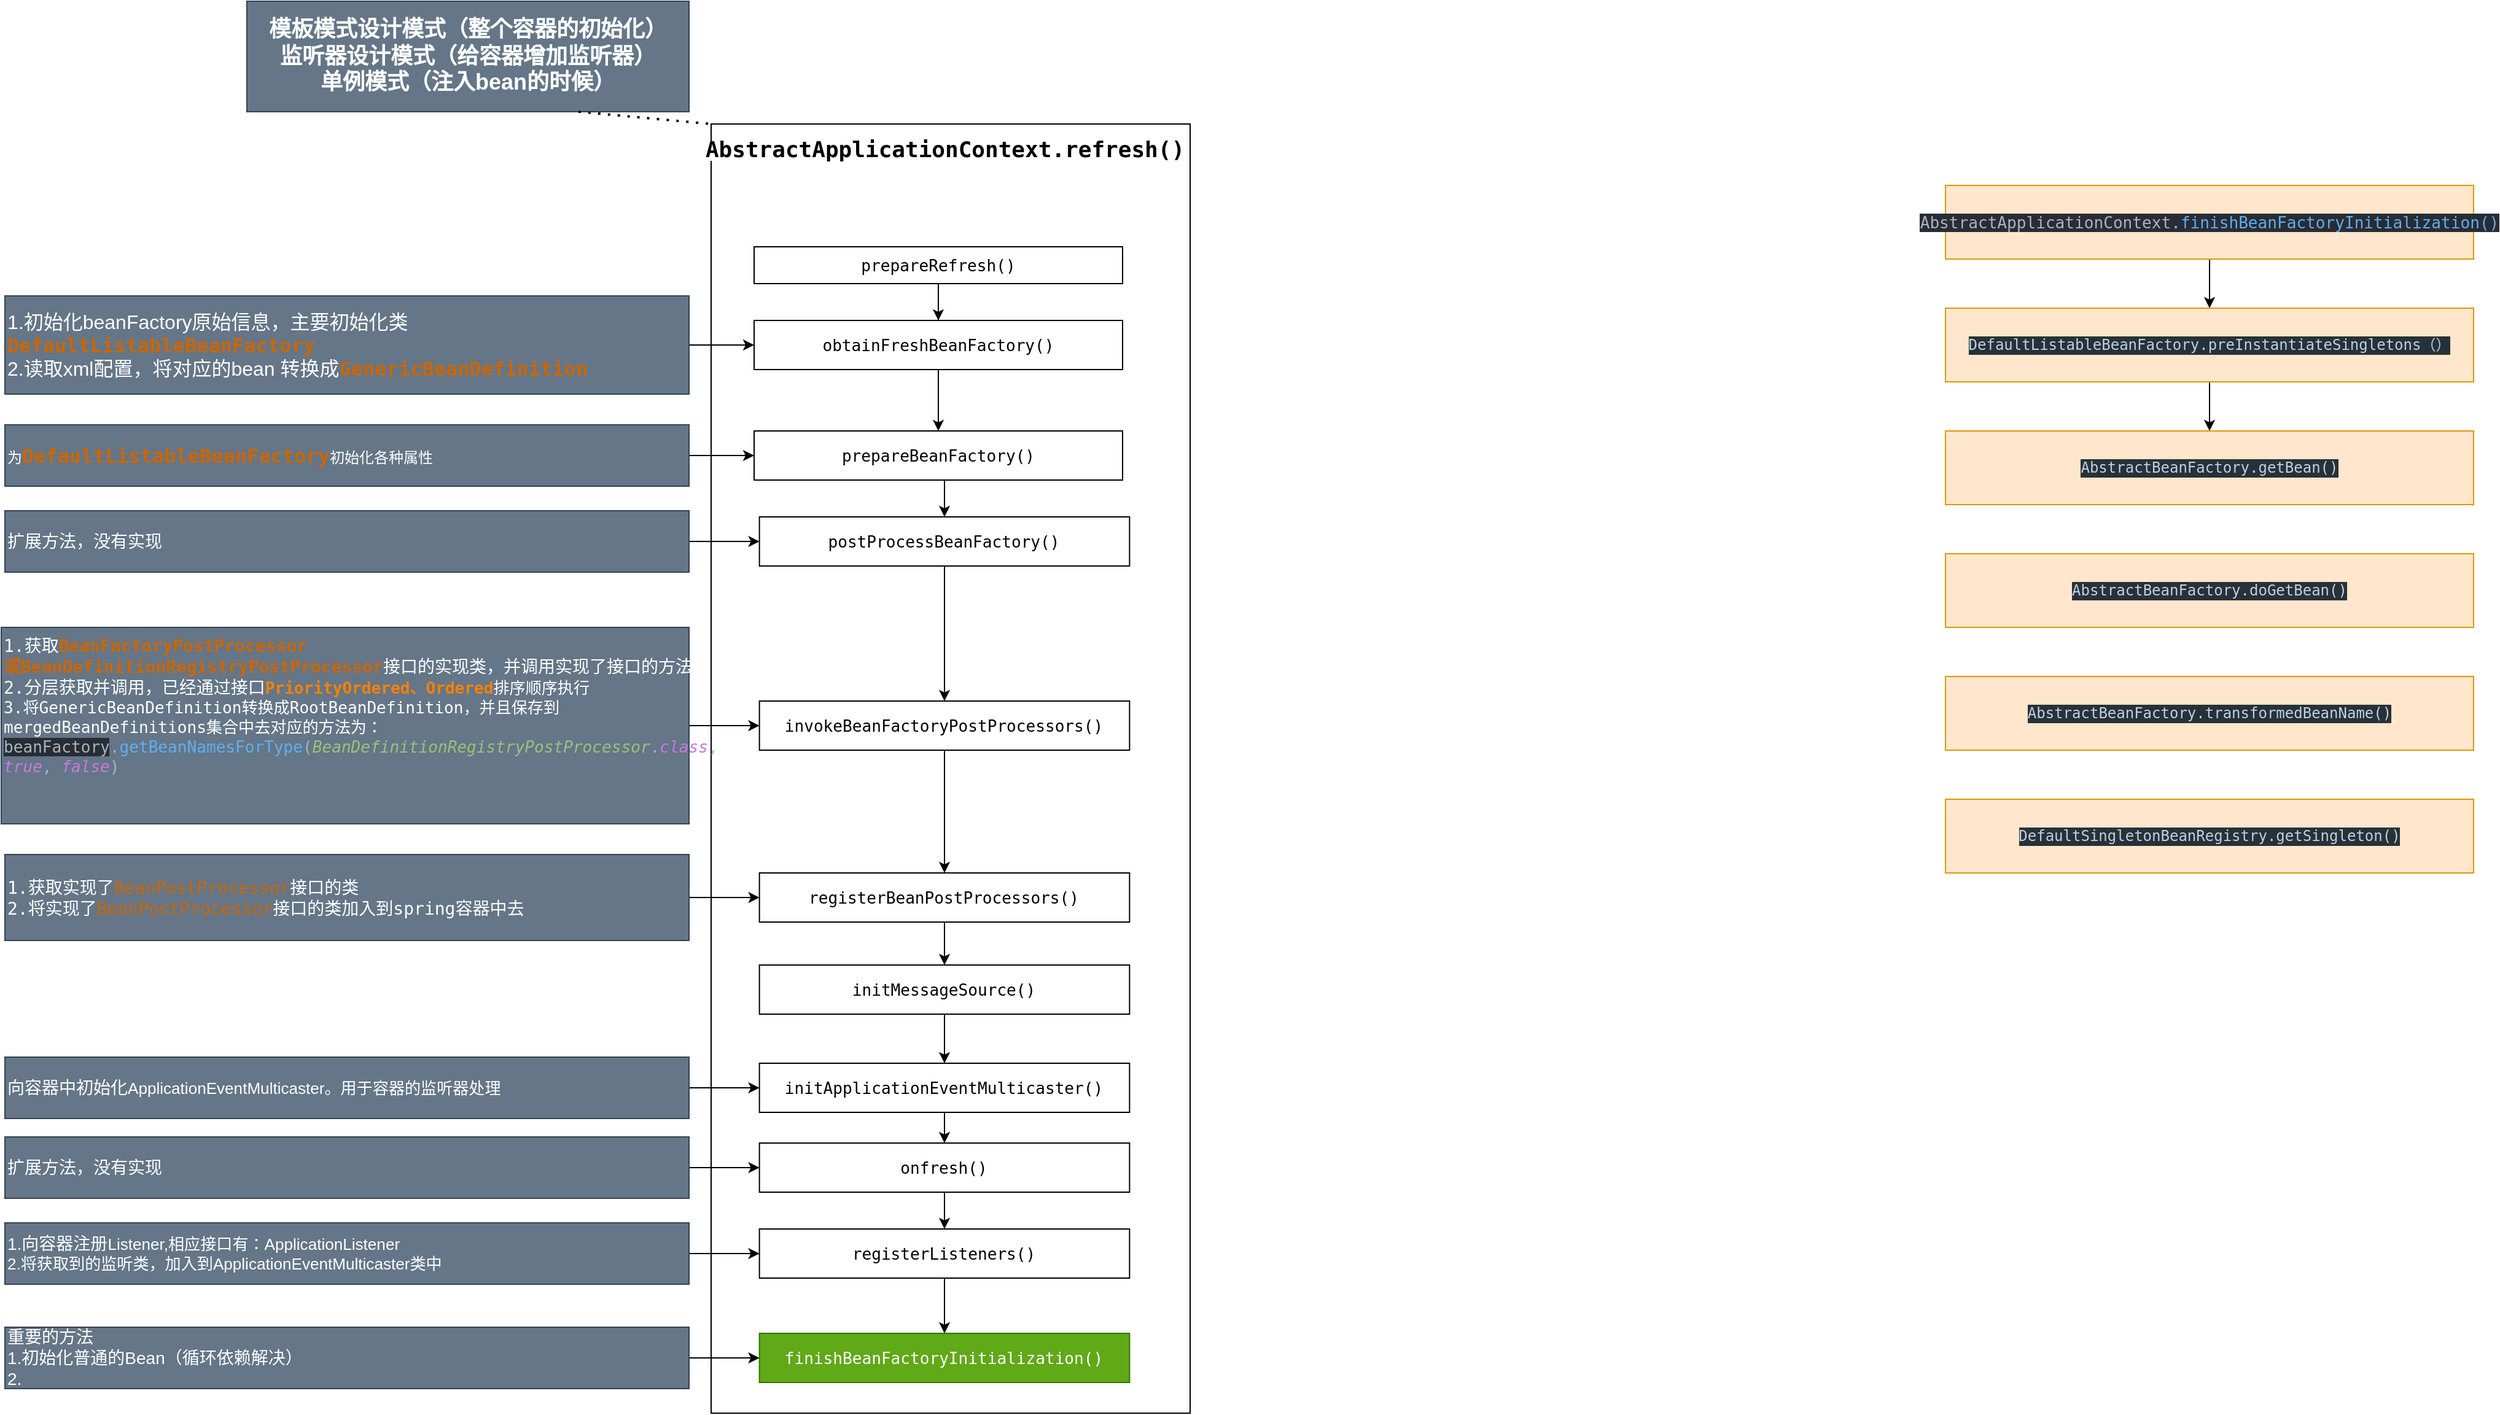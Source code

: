 <mxfile pages="2">
    <diagram id="OuHKB4TpfspXbUNequrL" name="总图">
        <mxGraphModel dx="2201" dy="1937" grid="1" gridSize="10" guides="1" tooltips="1" connect="1" arrows="1" fold="1" page="1" pageScale="1" pageWidth="827" pageHeight="1169" math="0" shadow="0">
            <root>
                <mxCell id="0"/>
                <mxCell id="1" parent="0"/>
                <mxCell id="YtkZAcO4TXOXhd_2KU37-2" value="" style="group" parent="1" vertex="1" connectable="0" treatAsSingle="0">
                    <mxGeometry x="-85" y="-40" width="1100" height="1050" as="geometry"/>
                </mxCell>
                <mxCell id="YtkZAcO4TXOXhd_2KU37-3" value="&lt;pre style=&quot;background-color: rgb(38 , 50 , 56) ; color: rgb(195 , 206 , 227) ; font-family: &amp;#34;consolas&amp;#34; , monospace&quot;&gt;&lt;br&gt;&lt;/pre&gt;" style="rounded=0;whiteSpace=wrap;html=1;" parent="YtkZAcO4TXOXhd_2KU37-2" vertex="1">
                    <mxGeometry width="390" height="1050" as="geometry"/>
                </mxCell>
                <mxCell id="YtkZAcO4TXOXhd_2KU37-4" value="&lt;span style=&quot;font-family: &amp;#34;consolas&amp;#34; , monospace ; background-color: rgb(255 , 255 , 255)&quot;&gt;&lt;b&gt;&lt;font style=&quot;font-size: 18px ; line-height: 250%&quot;&gt;AbstractApplicationContext.refresh()&lt;/font&gt;&lt;/b&gt;&lt;/span&gt;" style="text;html=1;strokeColor=none;fillColor=none;align=center;verticalAlign=middle;whiteSpace=wrap;rounded=0;" parent="YtkZAcO4TXOXhd_2KU37-2" vertex="1">
                    <mxGeometry x="19.66" y="10" width="340.68" height="20" as="geometry"/>
                </mxCell>
                <mxCell id="YtkZAcO4TXOXhd_2KU37-5" style="edgeStyle=none;rounded=0;orthogonalLoop=1;jettySize=auto;html=1;exitX=0.5;exitY=1;exitDx=0;exitDy=0;" parent="YtkZAcO4TXOXhd_2KU37-2" source="YtkZAcO4TXOXhd_2KU37-6" target="YtkZAcO4TXOXhd_2KU37-10" edge="1">
                    <mxGeometry relative="1" as="geometry"/>
                </mxCell>
                <mxCell id="YtkZAcO4TXOXhd_2KU37-6" value="&lt;pre style=&quot;font-family: &amp;#34;jetbrains mono&amp;#34; , monospace ; font-size: 9.8pt&quot;&gt;&lt;pre style=&quot;font-family: &amp;#34;jetbrains mono&amp;#34; , monospace ; font-size: 9.8pt&quot;&gt;&lt;pre style=&quot;font-family: &amp;#34;jetbrains mono&amp;#34; , monospace ; font-size: 9.8pt&quot;&gt;&lt;pre style=&quot;font-family: &amp;#34;jetbrains mono&amp;#34; , monospace ; font-size: 9.8pt&quot;&gt;&lt;span style=&quot;background-color: rgb(255 , 255 , 255)&quot;&gt;invokeBeanFactoryPostProcessors()&lt;/span&gt;&lt;/pre&gt;&lt;/pre&gt;&lt;/pre&gt;&lt;/pre&gt;" style="rounded=0;whiteSpace=wrap;html=1;" parent="YtkZAcO4TXOXhd_2KU37-2" vertex="1">
                    <mxGeometry x="39.318" y="470" width="301.364" height="40" as="geometry"/>
                </mxCell>
                <mxCell id="YtkZAcO4TXOXhd_2KU37-7" style="edgeStyle=none;rounded=0;orthogonalLoop=1;jettySize=auto;html=1;exitX=0.5;exitY=1;exitDx=0;exitDy=0;entryX=0.5;entryY=0;entryDx=0;entryDy=0;" parent="YtkZAcO4TXOXhd_2KU37-2" source="YtkZAcO4TXOXhd_2KU37-8" target="YtkZAcO4TXOXhd_2KU37-6" edge="1">
                    <mxGeometry relative="1" as="geometry"/>
                </mxCell>
                <mxCell id="YtkZAcO4TXOXhd_2KU37-8" value="&lt;pre style=&quot;font-family: &amp;#34;jetbrains mono&amp;#34; , monospace ; font-size: 9.8pt&quot;&gt;&lt;pre style=&quot;font-family: &amp;#34;jetbrains mono&amp;#34; , monospace ; font-size: 9.8pt&quot;&gt;&lt;pre style=&quot;font-family: &amp;#34;jetbrains mono&amp;#34; , monospace ; font-size: 9.8pt&quot;&gt;&lt;span style=&quot;background-color: rgb(255 , 255 , 255)&quot;&gt;postProcessBeanFactory()&lt;/span&gt;&lt;/pre&gt;&lt;/pre&gt;&lt;/pre&gt;" style="rounded=0;whiteSpace=wrap;html=1;" parent="YtkZAcO4TXOXhd_2KU37-2" vertex="1">
                    <mxGeometry x="39.318" y="320" width="301.364" height="40" as="geometry"/>
                </mxCell>
                <mxCell id="YtkZAcO4TXOXhd_2KU37-9" style="edgeStyle=none;rounded=0;orthogonalLoop=1;jettySize=auto;html=1;exitX=0.5;exitY=1;exitDx=0;exitDy=0;" parent="YtkZAcO4TXOXhd_2KU37-2" source="YtkZAcO4TXOXhd_2KU37-10" target="YtkZAcO4TXOXhd_2KU37-12" edge="1">
                    <mxGeometry relative="1" as="geometry"/>
                </mxCell>
                <mxCell id="YtkZAcO4TXOXhd_2KU37-10" value="&lt;pre style=&quot;font-family: &amp;#34;jetbrains mono&amp;#34; , monospace ; font-size: 9.8pt&quot;&gt;&lt;pre style=&quot;font-family: &amp;#34;jetbrains mono&amp;#34; , monospace ; font-size: 9.8pt&quot;&gt;&lt;pre style=&quot;font-family: &amp;#34;jetbrains mono&amp;#34; , monospace ; font-size: 9.8pt&quot;&gt;&lt;pre style=&quot;font-family: &amp;#34;jetbrains mono&amp;#34; , monospace ; font-size: 9.8pt&quot;&gt;&lt;pre style=&quot;font-family: &amp;#34;jetbrains mono&amp;#34; , monospace ; font-size: 9.8pt&quot;&gt;registerBeanPostProcessors()&lt;/pre&gt;&lt;/pre&gt;&lt;/pre&gt;&lt;/pre&gt;&lt;/pre&gt;" style="rounded=0;whiteSpace=wrap;html=1;" parent="YtkZAcO4TXOXhd_2KU37-2" vertex="1">
                    <mxGeometry x="39.318" y="610" width="301.364" height="40" as="geometry"/>
                </mxCell>
                <mxCell id="YtkZAcO4TXOXhd_2KU37-11" style="edgeStyle=orthogonalEdgeStyle;rounded=0;orthogonalLoop=1;jettySize=auto;html=1;exitX=0.5;exitY=1;exitDx=0;exitDy=0;entryX=0.5;entryY=0;entryDx=0;entryDy=0;" parent="YtkZAcO4TXOXhd_2KU37-2" source="YtkZAcO4TXOXhd_2KU37-12" target="YtkZAcO4TXOXhd_2KU37-14" edge="1">
                    <mxGeometry relative="1" as="geometry"/>
                </mxCell>
                <mxCell id="YtkZAcO4TXOXhd_2KU37-12" value="&lt;pre style=&quot;font-family: &amp;#34;jetbrains mono&amp;#34; , monospace ; font-size: 9.8pt&quot;&gt;&lt;pre style=&quot;font-family: &amp;#34;jetbrains mono&amp;#34; , monospace ; font-size: 9.8pt&quot;&gt;&lt;pre style=&quot;font-family: &amp;#34;jetbrains mono&amp;#34; , monospace ; font-size: 9.8pt&quot;&gt;&lt;pre style=&quot;font-family: &amp;#34;jetbrains mono&amp;#34; , monospace ; font-size: 9.8pt&quot;&gt;&lt;pre style=&quot;font-family: &amp;#34;jetbrains mono&amp;#34; , monospace ; font-size: 9.8pt&quot;&gt;&lt;pre style=&quot;font-family: &amp;#34;jetbrains mono&amp;#34; , monospace ; font-size: 9.8pt&quot;&gt;initMessageSource()&lt;/pre&gt;&lt;/pre&gt;&lt;/pre&gt;&lt;/pre&gt;&lt;/pre&gt;&lt;/pre&gt;" style="rounded=0;whiteSpace=wrap;html=1;" parent="YtkZAcO4TXOXhd_2KU37-2" vertex="1">
                    <mxGeometry x="39.318" y="685" width="301.364" height="40" as="geometry"/>
                </mxCell>
                <mxCell id="YtkZAcO4TXOXhd_2KU37-13" style="edgeStyle=orthogonalEdgeStyle;rounded=0;orthogonalLoop=1;jettySize=auto;html=1;exitX=0.5;exitY=1;exitDx=0;exitDy=0;entryX=0.5;entryY=0;entryDx=0;entryDy=0;" parent="YtkZAcO4TXOXhd_2KU37-2" source="YtkZAcO4TXOXhd_2KU37-14" target="YtkZAcO4TXOXhd_2KU37-16" edge="1">
                    <mxGeometry relative="1" as="geometry"/>
                </mxCell>
                <mxCell id="YtkZAcO4TXOXhd_2KU37-14" value="&lt;pre style=&quot;font-family: &amp;#34;jetbrains mono&amp;#34; , monospace ; font-size: 9.8pt&quot;&gt;&lt;pre style=&quot;font-family: &amp;#34;jetbrains mono&amp;#34; , monospace ; font-size: 9.8pt&quot;&gt;&lt;pre style=&quot;font-family: &amp;#34;jetbrains mono&amp;#34; , monospace ; font-size: 9.8pt&quot;&gt;&lt;pre style=&quot;font-family: &amp;#34;jetbrains mono&amp;#34; , monospace ; font-size: 9.8pt&quot;&gt;&lt;pre style=&quot;font-family: &amp;#34;jetbrains mono&amp;#34; , monospace ; font-size: 9.8pt&quot;&gt;&lt;pre style=&quot;font-family: &amp;#34;jetbrains mono&amp;#34; , monospace ; font-size: 9.8pt&quot;&gt;&lt;pre style=&quot;font-family: &amp;#34;jetbrains mono&amp;#34; , monospace ; font-size: 9.8pt&quot;&gt;initApplicationEventMulticaster()&lt;/pre&gt;&lt;/pre&gt;&lt;/pre&gt;&lt;/pre&gt;&lt;/pre&gt;&lt;/pre&gt;&lt;/pre&gt;" style="rounded=0;whiteSpace=wrap;html=1;" parent="YtkZAcO4TXOXhd_2KU37-2" vertex="1">
                    <mxGeometry x="39.318" y="765" width="301.364" height="40" as="geometry"/>
                </mxCell>
                <mxCell id="YtkZAcO4TXOXhd_2KU37-15" style="edgeStyle=orthogonalEdgeStyle;rounded=0;orthogonalLoop=1;jettySize=auto;html=1;exitX=0.5;exitY=1;exitDx=0;exitDy=0;" parent="YtkZAcO4TXOXhd_2KU37-2" source="YtkZAcO4TXOXhd_2KU37-16" target="YtkZAcO4TXOXhd_2KU37-18" edge="1">
                    <mxGeometry relative="1" as="geometry"/>
                </mxCell>
                <mxCell id="YtkZAcO4TXOXhd_2KU37-16" value="&lt;pre style=&quot;font-family: &amp;#34;jetbrains mono&amp;#34; , monospace ; font-size: 9.8pt&quot;&gt;&lt;pre style=&quot;font-family: &amp;#34;jetbrains mono&amp;#34; , monospace ; font-size: 9.8pt&quot;&gt;&lt;pre style=&quot;font-family: &amp;#34;jetbrains mono&amp;#34; , monospace ; font-size: 9.8pt&quot;&gt;&lt;pre style=&quot;font-family: &amp;#34;jetbrains mono&amp;#34; , monospace ; font-size: 9.8pt&quot;&gt;&lt;pre style=&quot;font-family: &amp;#34;jetbrains mono&amp;#34; , monospace ; font-size: 9.8pt&quot;&gt;&lt;pre style=&quot;font-family: &amp;#34;jetbrains mono&amp;#34; , monospace ; font-size: 9.8pt&quot;&gt;&lt;pre style=&quot;font-family: &amp;#34;jetbrains mono&amp;#34; , monospace ; font-size: 9.8pt&quot;&gt;onfresh()&lt;/pre&gt;&lt;/pre&gt;&lt;/pre&gt;&lt;/pre&gt;&lt;/pre&gt;&lt;/pre&gt;&lt;/pre&gt;" style="rounded=0;whiteSpace=wrap;html=1;" parent="YtkZAcO4TXOXhd_2KU37-2" vertex="1">
                    <mxGeometry x="39.318" y="830" width="301.364" height="40" as="geometry"/>
                </mxCell>
                <mxCell id="YtkZAcO4TXOXhd_2KU37-17" style="edgeStyle=orthogonalEdgeStyle;rounded=0;orthogonalLoop=1;jettySize=auto;html=1;exitX=0.5;exitY=1;exitDx=0;exitDy=0;" parent="YtkZAcO4TXOXhd_2KU37-2" source="YtkZAcO4TXOXhd_2KU37-18" target="YtkZAcO4TXOXhd_2KU37-19" edge="1">
                    <mxGeometry relative="1" as="geometry"/>
                </mxCell>
                <mxCell id="YtkZAcO4TXOXhd_2KU37-18" value="&lt;pre style=&quot;font-family: &amp;#34;jetbrains mono&amp;#34; , monospace ; font-size: 9.8pt&quot;&gt;&lt;pre style=&quot;font-family: &amp;#34;jetbrains mono&amp;#34; , monospace ; font-size: 9.8pt&quot;&gt;&lt;pre style=&quot;font-family: &amp;#34;jetbrains mono&amp;#34; , monospace ; font-size: 9.8pt&quot;&gt;&lt;pre style=&quot;font-family: &amp;#34;jetbrains mono&amp;#34; , monospace ; font-size: 9.8pt&quot;&gt;&lt;pre style=&quot;font-family: &amp;#34;jetbrains mono&amp;#34; , monospace ; font-size: 9.8pt&quot;&gt;&lt;pre style=&quot;font-family: &amp;#34;jetbrains mono&amp;#34; , monospace ; font-size: 9.8pt&quot;&gt;&lt;pre style=&quot;font-family: &amp;#34;jetbrains mono&amp;#34; , monospace ; font-size: 9.8pt&quot;&gt;&lt;pre style=&quot;font-family: &amp;#34;jetbrains mono&amp;#34; , monospace ; font-size: 9.8pt&quot;&gt;registerListeners()&lt;/pre&gt;&lt;/pre&gt;&lt;/pre&gt;&lt;/pre&gt;&lt;/pre&gt;&lt;/pre&gt;&lt;/pre&gt;&lt;/pre&gt;" style="rounded=0;whiteSpace=wrap;html=1;" parent="YtkZAcO4TXOXhd_2KU37-2" vertex="1">
                    <mxGeometry x="39.318" y="900" width="301.364" height="40" as="geometry"/>
                </mxCell>
                <mxCell id="YtkZAcO4TXOXhd_2KU37-19" value="&lt;pre style=&quot;font-family: &amp;#34;jetbrains mono&amp;#34; , monospace ; font-size: 9.8pt&quot;&gt;&lt;pre style=&quot;font-family: &amp;#34;jetbrains mono&amp;#34; , monospace ; font-size: 9.8pt&quot;&gt;&lt;pre style=&quot;font-family: &amp;#34;jetbrains mono&amp;#34; , monospace ; font-size: 9.8pt&quot;&gt;&lt;pre style=&quot;font-family: &amp;#34;jetbrains mono&amp;#34; , monospace ; font-size: 9.8pt&quot;&gt;&lt;pre style=&quot;font-family: &amp;#34;jetbrains mono&amp;#34; , monospace ; font-size: 9.8pt&quot;&gt;&lt;pre style=&quot;font-family: &amp;#34;jetbrains mono&amp;#34; , monospace ; font-size: 9.8pt&quot;&gt;&lt;pre style=&quot;font-family: &amp;#34;jetbrains mono&amp;#34; , monospace ; font-size: 9.8pt&quot;&gt;&lt;pre style=&quot;font-family: &amp;#34;jetbrains mono&amp;#34; , monospace ; font-size: 9.8pt&quot;&gt;&lt;pre style=&quot;font-family: &amp;#34;jetbrains mono&amp;#34; , monospace ; font-size: 9.8pt&quot;&gt;finishBeanFactoryInitialization()&lt;/pre&gt;&lt;/pre&gt;&lt;/pre&gt;&lt;/pre&gt;&lt;/pre&gt;&lt;/pre&gt;&lt;/pre&gt;&lt;/pre&gt;&lt;/pre&gt;" style="rounded=0;whiteSpace=wrap;html=1;fillColor=#60a917;strokeColor=#2D7600;fontColor=#ffffff;" parent="YtkZAcO4TXOXhd_2KU37-2" vertex="1">
                    <mxGeometry x="39.318" y="985" width="301.364" height="40" as="geometry"/>
                </mxCell>
                <mxCell id="YtkZAcO4TXOXhd_2KU37-21" style="edgeStyle=orthogonalEdgeStyle;rounded=0;orthogonalLoop=1;jettySize=auto;html=1;exitX=0.5;exitY=1;exitDx=0;exitDy=0;entryX=0.5;entryY=0;entryDx=0;entryDy=0;" parent="1" source="YtkZAcO4TXOXhd_2KU37-22" target="YtkZAcO4TXOXhd_2KU37-33" edge="1">
                    <mxGeometry relative="1" as="geometry"/>
                </mxCell>
                <mxCell id="YtkZAcO4TXOXhd_2KU37-22" value="&lt;pre style=&quot;font-family: &amp;#34;jetbrains mono&amp;#34; , monospace ; font-size: 9.8pt&quot;&gt;&lt;span style=&quot;background-color: rgb(255 , 255 , 255)&quot;&gt;obtainFreshBeanFactory()&lt;/span&gt;&lt;/pre&gt;" style="rounded=0;whiteSpace=wrap;html=1;" parent="1" vertex="1">
                    <mxGeometry x="-50" y="120" width="300" height="40" as="geometry"/>
                </mxCell>
                <mxCell id="YtkZAcO4TXOXhd_2KU37-28" style="edgeStyle=none;rounded=0;orthogonalLoop=1;jettySize=auto;html=1;exitX=1;exitY=0.5;exitDx=0;exitDy=0;entryX=0;entryY=0.5;entryDx=0;entryDy=0;" parent="1" source="YtkZAcO4TXOXhd_2KU37-29" target="YtkZAcO4TXOXhd_2KU37-22" edge="1">
                    <mxGeometry relative="1" as="geometry"/>
                </mxCell>
                <mxCell id="YtkZAcO4TXOXhd_2KU37-29" value="&lt;font style=&quot;font-size: 16px&quot;&gt;1.初始化beanFactory原始信息，主要初始化类&lt;span style=&quot;font-family: &amp;#34;jetbrains mono&amp;#34; , monospace&quot;&gt;&lt;font color=&quot;#cc6600&quot; style=&quot;font-size: 16px&quot;&gt;&lt;b&gt;DefaultListableBeanFactory&lt;/b&gt;&lt;/font&gt;&lt;/span&gt;&lt;br&gt;2.读取xml配置，将对应的bean 转换成&lt;span style=&quot;font-family: &amp;#34;consolas&amp;#34; , monospace&quot;&gt;&lt;font color=&quot;#cc6600&quot; style=&quot;font-size: 16px&quot;&gt;&lt;b&gt;GenericBeanDefinition&lt;/b&gt;&lt;/font&gt;&lt;/span&gt;&lt;/font&gt;" style="text;html=1;strokeColor=#314354;fillColor=#647687;align=left;verticalAlign=middle;whiteSpace=wrap;rounded=0;fontColor=#ffffff;" parent="1" vertex="1">
                    <mxGeometry x="-660" y="100" width="557" height="80" as="geometry"/>
                </mxCell>
                <mxCell id="YtkZAcO4TXOXhd_2KU37-30" style="edgeStyle=orthogonalEdgeStyle;rounded=0;orthogonalLoop=1;jettySize=auto;html=1;exitX=0.5;exitY=1;exitDx=0;exitDy=0;entryX=0.5;entryY=0;entryDx=0;entryDy=0;" parent="1" source="YtkZAcO4TXOXhd_2KU37-31" target="YtkZAcO4TXOXhd_2KU37-22" edge="1">
                    <mxGeometry relative="1" as="geometry"/>
                </mxCell>
                <mxCell id="YtkZAcO4TXOXhd_2KU37-31" value="&lt;pre style=&quot;font-family: &amp;#34;jetbrains mono&amp;#34; , monospace ; font-size: 9.8pt&quot;&gt;&lt;span style=&quot;background-color: rgb(255 , 255 , 255)&quot;&gt;prepareRefresh()&lt;/span&gt;&lt;/pre&gt;" style="rounded=0;whiteSpace=wrap;html=1;" parent="1" vertex="1">
                    <mxGeometry x="-50" y="60" width="300" height="30" as="geometry"/>
                </mxCell>
                <mxCell id="YtkZAcO4TXOXhd_2KU37-32" style="edgeStyle=orthogonalEdgeStyle;rounded=0;orthogonalLoop=1;jettySize=auto;html=1;exitX=0.5;exitY=1;exitDx=0;exitDy=0;entryX=0.5;entryY=0;entryDx=0;entryDy=0;" parent="1" source="YtkZAcO4TXOXhd_2KU37-33" target="YtkZAcO4TXOXhd_2KU37-8" edge="1">
                    <mxGeometry relative="1" as="geometry"/>
                </mxCell>
                <mxCell id="YtkZAcO4TXOXhd_2KU37-33" value="&lt;pre style=&quot;font-family: &amp;#34;jetbrains mono&amp;#34; , monospace ; font-size: 9.8pt&quot;&gt;&lt;pre style=&quot;font-family: &amp;#34;jetbrains mono&amp;#34; , monospace ; font-size: 9.8pt&quot;&gt;&lt;span style=&quot;background-color: rgb(255 , 255 , 255)&quot;&gt;prepareBeanFactory()&lt;/span&gt;&lt;/pre&gt;&lt;/pre&gt;" style="rounded=0;whiteSpace=wrap;html=1;" parent="1" vertex="1">
                    <mxGeometry x="-50" y="210" width="300" height="40" as="geometry"/>
                </mxCell>
                <mxCell id="YtkZAcO4TXOXhd_2KU37-34" style="edgeStyle=orthogonalEdgeStyle;rounded=0;orthogonalLoop=1;jettySize=auto;html=1;exitX=1;exitY=0.5;exitDx=0;exitDy=0;entryX=0;entryY=0.5;entryDx=0;entryDy=0;" parent="1" source="YtkZAcO4TXOXhd_2KU37-35" target="YtkZAcO4TXOXhd_2KU37-33" edge="1">
                    <mxGeometry relative="1" as="geometry"/>
                </mxCell>
                <mxCell id="YtkZAcO4TXOXhd_2KU37-35" value="为&lt;b style=&quot;color: rgb(204 , 102 , 0) ; font-family: &amp;#34;jetbrains mono&amp;#34; , monospace ; font-size: 16px&quot;&gt;DefaultListableBeanFactory&lt;/b&gt;&lt;span style=&quot;font-family: &amp;#34;jetbrains mono&amp;#34; , monospace&quot;&gt;&lt;font style=&quot;font-size: 12px&quot;&gt;初始化各种属性&lt;/font&gt;&lt;/span&gt;" style="text;html=1;strokeColor=#314354;fillColor=#647687;align=left;verticalAlign=middle;whiteSpace=wrap;rounded=0;fontColor=#ffffff;" parent="1" vertex="1">
                    <mxGeometry x="-660" y="205" width="557" height="50" as="geometry"/>
                </mxCell>
                <mxCell id="YtkZAcO4TXOXhd_2KU37-39" style="edgeStyle=orthogonalEdgeStyle;rounded=0;orthogonalLoop=1;jettySize=auto;html=1;exitX=1;exitY=0.5;exitDx=0;exitDy=0;entryX=0;entryY=0.5;entryDx=0;entryDy=0;" parent="1" source="YtkZAcO4TXOXhd_2KU37-40" target="YtkZAcO4TXOXhd_2KU37-8" edge="1">
                    <mxGeometry relative="1" as="geometry"/>
                </mxCell>
                <mxCell id="YtkZAcO4TXOXhd_2KU37-40" value="&lt;font style=&quot;font-size: 14px&quot;&gt;扩展方法，没有实现&lt;/font&gt;" style="text;html=1;strokeColor=#314354;fillColor=#647687;align=left;verticalAlign=middle;whiteSpace=wrap;rounded=0;fontColor=#ffffff;" parent="1" vertex="1">
                    <mxGeometry x="-660" y="275" width="557" height="50" as="geometry"/>
                </mxCell>
                <mxCell id="YtkZAcO4TXOXhd_2KU37-41" value="&lt;font style=&quot;font-size: 18px&quot;&gt;&lt;b&gt;模板模式设计模式（整个容器的初始化）&lt;br&gt;监听器设计模式（给容器增加监听器）&lt;br&gt;单例模式（注入bean的时候）&lt;br&gt;&lt;/b&gt;&lt;/font&gt;" style="text;html=1;strokeColor=#314354;fillColor=#647687;align=center;verticalAlign=middle;whiteSpace=wrap;rounded=0;fontColor=#ffffff;" parent="1" vertex="1">
                    <mxGeometry x="-463" y="-140" width="360" height="90" as="geometry"/>
                </mxCell>
                <mxCell id="YtkZAcO4TXOXhd_2KU37-42" value="" style="endArrow=none;dashed=1;html=1;dashPattern=1 3;strokeWidth=2;exitX=0.75;exitY=1;exitDx=0;exitDy=0;entryX=0;entryY=0;entryDx=0;entryDy=0;" parent="1" source="YtkZAcO4TXOXhd_2KU37-41" target="YtkZAcO4TXOXhd_2KU37-3" edge="1">
                    <mxGeometry width="50" height="50" relative="1" as="geometry">
                        <mxPoint x="100" y="-80" as="sourcePoint"/>
                        <mxPoint x="150" y="-130" as="targetPoint"/>
                    </mxGeometry>
                </mxCell>
                <mxCell id="YtkZAcO4TXOXhd_2KU37-56" style="edgeStyle=none;rounded=0;orthogonalLoop=1;jettySize=auto;html=1;exitX=1;exitY=0.5;exitDx=0;exitDy=0;" parent="1" source="YtkZAcO4TXOXhd_2KU37-57" target="YtkZAcO4TXOXhd_2KU37-6" edge="1">
                    <mxGeometry relative="1" as="geometry"/>
                </mxCell>
                <mxCell id="YtkZAcO4TXOXhd_2KU37-57" value="&lt;div style=&quot;font-family: &amp;#34;jetbrains mono&amp;#34; , monospace ; font-size: 14px ; letter-spacing: normal ; text-align: left ; text-indent: 0px ; text-transform: none ; word-spacing: 0px&quot;&gt;1.获取&lt;font color=&quot;#cc6600&quot;&gt;&lt;b&gt;BeanFactoryPostProcessor&lt;/b&gt;&lt;/font&gt;&lt;/div&gt;&lt;div style=&quot;font-family: &amp;#34;jetbrains mono&amp;#34; , monospace ; font-size: 14px ; letter-spacing: normal ; text-align: left ; text-indent: 0px ; text-transform: none ; word-spacing: 0px&quot;&gt;&lt;font color=&quot;#cc6600&quot;&gt;&lt;b&gt;或BeanDefinitionRegistryPostProcessor&lt;/b&gt;&lt;/font&gt;接口的实现类，并调用实现了接口的方法&lt;/div&gt;&lt;div style=&quot;font-family: &amp;#34;jetbrains mono&amp;#34; , monospace ; font-size: 14px ; letter-spacing: normal ; text-align: left ; text-indent: 0px ; text-transform: none ; word-spacing: 0px&quot;&gt;2.分层获取并调用，已经通过接口&lt;span style=&quot;font-family: &amp;#34;jetbrains mono&amp;#34; , monospace ; font-size: 9.8pt&quot;&gt;&lt;font color=&quot;#ff8000&quot;&gt;&lt;b&gt;PriorityOrdered、&lt;/b&gt;&lt;/font&gt;&lt;/span&gt;&lt;span style=&quot;font-family: &amp;#34;jetbrains mono&amp;#34; , monospace ; font-size: 9.8pt&quot;&gt;&lt;font color=&quot;#ff8000&quot;&gt;&lt;b&gt;Ordered&lt;/b&gt;&lt;/font&gt;排序顺序执行&lt;/span&gt;&lt;/div&gt;&lt;div style=&quot;font-family: &amp;#34;jetbrains mono&amp;#34; , monospace ; font-size: 14px ; letter-spacing: normal ; text-align: left ; text-indent: 0px ; text-transform: none ; word-spacing: 0px&quot;&gt;&lt;span style=&quot;font-family: &amp;#34;jetbrains mono&amp;#34; , monospace ; font-size: 9.8pt&quot;&gt;3.将GenericBeanDefinition转换成RootBeanDefinition，并且保存到&lt;/span&gt;&lt;/div&gt;&lt;font face=&quot;jetbrains mono, monospace&quot;&gt;&lt;span style=&quot;font-size: 13.067px&quot;&gt;mergedBeanDefinitions集合中去对应的方法为：&lt;/span&gt;&lt;/font&gt;&lt;span style=&quot;background-color: rgb(40 , 44 , 52) ; color: rgb(171 , 178 , 191) ; font-family: &amp;#34;jetbrains mono&amp;#34; , monospace ; font-size: 9.8pt&quot;&gt;beanFactory&lt;/span&gt;&lt;span style=&quot;font-family: &amp;#34;jetbrains mono&amp;#34; , monospace ; font-size: 9.8pt ; color: rgb(166 , 178 , 192)&quot;&gt;.&lt;/span&gt;&lt;span style=&quot;font-family: &amp;#34;jetbrains mono&amp;#34; , monospace ; font-size: 9.8pt ; color: rgb(97 , 174 , 239)&quot;&gt;getBeanNamesForType&lt;/span&gt;&lt;span style=&quot;font-family: &amp;#34;jetbrains mono&amp;#34; , monospace ; font-size: 9.8pt ; color: rgb(166 , 178 , 192)&quot;&gt;(&lt;/span&gt;&lt;span style=&quot;font-family: &amp;#34;jetbrains mono&amp;#34; , monospace ; font-size: 9.8pt ; color: rgb(152 , 195 , 121) ; font-style: italic&quot;&gt;BeanDefinitionRegistryPostProcessor&lt;/span&gt;&lt;span style=&quot;font-family: &amp;#34;jetbrains mono&amp;#34; , monospace ; font-size: 9.8pt ; color: rgb(166 , 178 , 192)&quot;&gt;.&lt;/span&gt;&lt;span style=&quot;font-family: &amp;#34;jetbrains mono&amp;#34; , monospace ; font-size: 9.8pt ; color: rgb(198 , 121 , 221) ; font-style: italic&quot;&gt;class&lt;/span&gt;&lt;span style=&quot;font-family: &amp;#34;jetbrains mono&amp;#34; , monospace ; font-size: 9.8pt ; color: rgb(166 , 178 , 192)&quot;&gt;, &lt;/span&gt;&lt;span style=&quot;font-family: &amp;#34;jetbrains mono&amp;#34; , monospace ; font-size: 9.8pt ; color: rgb(198 , 121 , 221) ; font-style: italic&quot;&gt;true&lt;/span&gt;&lt;span style=&quot;font-family: &amp;#34;jetbrains mono&amp;#34; , monospace ; font-size: 9.8pt ; color: rgb(166 , 178 , 192)&quot;&gt;, &lt;/span&gt;&lt;span style=&quot;font-family: &amp;#34;jetbrains mono&amp;#34; , monospace ; font-size: 9.8pt ; color: rgb(198 , 121 , 221) ; font-style: italic&quot;&gt;false&lt;/span&gt;&lt;span style=&quot;font-family: &amp;#34;jetbrains mono&amp;#34; , monospace ; font-size: 9.8pt ; color: rgb(166 , 178 , 192)&quot;&gt;)&lt;/span&gt;" style="text;whiteSpace=wrap;html=1;fillColor=#647687;strokeColor=#314354;fontColor=#ffffff;" parent="1" vertex="1">
                    <mxGeometry x="-663" y="370" width="560" height="160" as="geometry"/>
                </mxCell>
                <mxCell id="YtkZAcO4TXOXhd_2KU37-58" style="edgeStyle=none;rounded=0;orthogonalLoop=1;jettySize=auto;html=1;exitX=1;exitY=0.5;exitDx=0;exitDy=0;" parent="1" source="YtkZAcO4TXOXhd_2KU37-59" target="YtkZAcO4TXOXhd_2KU37-10" edge="1">
                    <mxGeometry relative="1" as="geometry"/>
                </mxCell>
                <mxCell id="YtkZAcO4TXOXhd_2KU37-59" value="&lt;pre style=&quot;font-family: &amp;#34;jetbrains mono&amp;#34; , monospace ; letter-spacing: normal ; text-align: left ; text-indent: 0px ; text-transform: none ; word-spacing: 0px&quot;&gt;&lt;font style=&quot;font-size: 14px&quot;&gt;1.获取实现了&lt;span style=&quot;font-family: &amp;#34;jetbrains mono&amp;#34; , monospace&quot;&gt;&lt;font color=&quot;#cc6600&quot;&gt;BeanPostProcessor&lt;/font&gt;接口的类&lt;br&gt;&lt;/span&gt;&lt;span style=&quot;font-family: &amp;#34;jetbrains mono&amp;#34; , monospace&quot;&gt;2.将实现了&lt;font color=&quot;#cc6600&quot;&gt;BeanPostProcessor&lt;/font&gt;接口的类加入到spring容器中去&lt;/span&gt;&lt;/font&gt;&lt;/pre&gt;" style="text;whiteSpace=wrap;html=1;fillColor=#647687;strokeColor=#314354;fontColor=#ffffff;" parent="1" vertex="1">
                    <mxGeometry x="-660" y="555" width="557" height="70" as="geometry"/>
                </mxCell>
                <mxCell id="YtkZAcO4TXOXhd_2KU37-60" style="edgeStyle=orthogonalEdgeStyle;rounded=0;orthogonalLoop=1;jettySize=auto;html=1;exitX=1;exitY=0.5;exitDx=0;exitDy=0;entryX=0;entryY=0.5;entryDx=0;entryDy=0;" parent="1" source="YtkZAcO4TXOXhd_2KU37-61" target="YtkZAcO4TXOXhd_2KU37-16" edge="1">
                    <mxGeometry relative="1" as="geometry"/>
                </mxCell>
                <mxCell id="YtkZAcO4TXOXhd_2KU37-61" value="&lt;font style=&quot;font-size: 14px&quot;&gt;扩展方法，没有实现&lt;/font&gt;" style="text;html=1;strokeColor=#314354;fillColor=#647687;align=left;verticalAlign=middle;whiteSpace=wrap;rounded=0;fontColor=#ffffff;" parent="1" vertex="1">
                    <mxGeometry x="-660" y="785" width="557" height="50" as="geometry"/>
                </mxCell>
                <mxCell id="YtkZAcO4TXOXhd_2KU37-62" style="edgeStyle=orthogonalEdgeStyle;rounded=0;orthogonalLoop=1;jettySize=auto;html=1;exitX=1;exitY=0.5;exitDx=0;exitDy=0;entryX=0;entryY=0.5;entryDx=0;entryDy=0;" parent="1" source="YtkZAcO4TXOXhd_2KU37-63" target="YtkZAcO4TXOXhd_2KU37-18" edge="1">
                    <mxGeometry relative="1" as="geometry"/>
                </mxCell>
                <mxCell id="YtkZAcO4TXOXhd_2KU37-63" value="&lt;span style=&quot;font-size: 14px&quot;&gt;1.向容器注册&lt;/span&gt;&lt;span style=&quot;font-size: 9.8pt&quot;&gt;Listener,相应接口有：&lt;/span&gt;&lt;span style=&quot;font-size: 13.067px&quot;&gt;ApplicationListener&lt;/span&gt;&lt;br&gt;&lt;span style=&quot;font-size: 13.067px&quot;&gt;2.将获取到的监听类，加入到ApplicationEventMulticaster类中&lt;/span&gt;" style="text;html=1;strokeColor=#314354;fillColor=#647687;align=left;verticalAlign=middle;whiteSpace=wrap;rounded=0;fontColor=#ffffff;" parent="1" vertex="1">
                    <mxGeometry x="-660" y="855" width="557" height="50" as="geometry"/>
                </mxCell>
                <mxCell id="YtkZAcO4TXOXhd_2KU37-64" style="edgeStyle=orthogonalEdgeStyle;rounded=0;orthogonalLoop=1;jettySize=auto;html=1;exitX=1;exitY=0.5;exitDx=0;exitDy=0;entryX=0;entryY=0.5;entryDx=0;entryDy=0;" parent="1" source="YtkZAcO4TXOXhd_2KU37-65" target="YtkZAcO4TXOXhd_2KU37-14" edge="1">
                    <mxGeometry relative="1" as="geometry"/>
                </mxCell>
                <mxCell id="YtkZAcO4TXOXhd_2KU37-65" value="&lt;span style=&quot;font-size: 14px&quot;&gt;向容器中初始化&lt;/span&gt;&lt;span style=&quot;font-size: 13.067px&quot;&gt;ApplicationEventMulticaster。用于容器的监听器处理&lt;/span&gt;" style="text;html=1;strokeColor=#314354;fillColor=#647687;align=left;verticalAlign=middle;whiteSpace=wrap;rounded=0;fontColor=#ffffff;" parent="1" vertex="1">
                    <mxGeometry x="-660" y="720" width="557" height="50" as="geometry"/>
                </mxCell>
                <mxCell id="YtkZAcO4TXOXhd_2KU37-66" style="edgeStyle=orthogonalEdgeStyle;rounded=0;orthogonalLoop=1;jettySize=auto;html=1;exitX=1;exitY=0.5;exitDx=0;exitDy=0;" parent="1" source="YtkZAcO4TXOXhd_2KU37-67" target="YtkZAcO4TXOXhd_2KU37-19" edge="1">
                    <mxGeometry relative="1" as="geometry"/>
                </mxCell>
                <mxCell id="YtkZAcO4TXOXhd_2KU37-67" value="&lt;span style=&quot;font-size: 14px&quot;&gt;重要的方法&lt;br&gt;1.初始化普通的Bean（循环依赖解决）&lt;br&gt;2.&lt;br&gt;&lt;/span&gt;" style="text;html=1;strokeColor=#314354;fillColor=#647687;align=left;verticalAlign=middle;whiteSpace=wrap;rounded=0;fontColor=#ffffff;" parent="1" vertex="1">
                    <mxGeometry x="-660" y="940" width="557" height="50" as="geometry"/>
                </mxCell>
                <mxCell id="_zsY6SW96E8LMKt6vqTP-4" style="edgeStyle=none;html=1;exitX=0.5;exitY=1;exitDx=0;exitDy=0;entryX=0.5;entryY=0;entryDx=0;entryDy=0;" edge="1" parent="1" source="2" target="_zsY6SW96E8LMKt6vqTP-2">
                    <mxGeometry relative="1" as="geometry"/>
                </mxCell>
                <mxCell id="2" value="&lt;p style=&quot;line-height: 70%&quot;&gt;&lt;/p&gt;&lt;pre style=&quot;font-family: &amp;#34;jetbrains mono&amp;#34; , monospace ; font-size: 9.8pt&quot;&gt;&lt;pre style=&quot;background-color: #282c34 ; color: #abb2bf ; font-family: &amp;#34;jetbrains mono&amp;#34; , monospace ; font-size: 9.8pt&quot;&gt;AbstractApplicationContext.&lt;span style=&quot;color: #61aeef&quot;&gt;finishBeanFactoryInitialization()&lt;/span&gt;&lt;/pre&gt;&lt;/pre&gt;&lt;p&gt;&lt;/p&gt;" style="whiteSpace=wrap;html=1;rounded=0;fillColor=#ffe6cc;strokeColor=#d79b00;" vertex="1" parent="1">
                    <mxGeometry x="920" y="10" width="430" height="60" as="geometry"/>
                </mxCell>
                <mxCell id="_zsY6SW96E8LMKt6vqTP-5" style="edgeStyle=none;html=1;exitX=0.5;exitY=1;exitDx=0;exitDy=0;" edge="1" parent="1" source="_zsY6SW96E8LMKt6vqTP-2" target="_zsY6SW96E8LMKt6vqTP-3">
                    <mxGeometry relative="1" as="geometry"/>
                </mxCell>
                <mxCell id="_zsY6SW96E8LMKt6vqTP-2" value="&lt;p style=&quot;line-height: 70%&quot;&gt;&lt;/p&gt;&lt;pre style=&quot;font-family: &amp;#34;jetbrains mono&amp;#34; , monospace ; font-size: 9.8pt&quot;&gt;&lt;pre style=&quot;background-color: #282c34 ; color: #abb2bf ; font-family: &amp;#34;jetbrains mono&amp;#34; , monospace ; font-size: 9.8pt&quot;&gt;&lt;pre style=&quot;background-color: #263238 ; color: #c3cee3 ; font-family: &amp;#34;consolas&amp;#34; , monospace ; font-size: 9.0pt&quot;&gt;DefaultListableBeanFactory.preInstantiateSingletons（）&lt;/pre&gt;&lt;/pre&gt;&lt;/pre&gt;&lt;p&gt;&lt;/p&gt;" style="whiteSpace=wrap;html=1;rounded=0;fillColor=#ffe6cc;strokeColor=#d79b00;" vertex="1" parent="1">
                    <mxGeometry x="920" y="110" width="430" height="60" as="geometry"/>
                </mxCell>
                <mxCell id="_zsY6SW96E8LMKt6vqTP-3" value="&lt;p style=&quot;line-height: 70%&quot;&gt;&lt;/p&gt;&lt;pre style=&quot;font-family: &amp;#34;jetbrains mono&amp;#34; , monospace ; font-size: 9.8pt&quot;&gt;&lt;pre style=&quot;background-color: #282c34 ; color: #abb2bf ; font-family: &amp;#34;jetbrains mono&amp;#34; , monospace ; font-size: 9.8pt&quot;&gt;&lt;pre style=&quot;background-color: #263238 ; color: #c3cee3 ; font-family: &amp;#34;consolas&amp;#34; , monospace ; font-size: 9.0pt&quot;&gt;&lt;pre style=&quot;font-family: &amp;#34;consolas&amp;#34; , monospace ; font-size: 9pt&quot;&gt;AbstractBeanFactory.getBean()&lt;/pre&gt;&lt;/pre&gt;&lt;/pre&gt;&lt;/pre&gt;&lt;p&gt;&lt;/p&gt;" style="whiteSpace=wrap;html=1;rounded=0;fillColor=#ffe6cc;strokeColor=#d79b00;" vertex="1" parent="1">
                    <mxGeometry x="920" y="210" width="430" height="60" as="geometry"/>
                </mxCell>
                <mxCell id="_zsY6SW96E8LMKt6vqTP-6" value="&lt;p style=&quot;line-height: 70%&quot;&gt;&lt;/p&gt;&lt;pre style=&quot;font-family: &amp;#34;jetbrains mono&amp;#34; , monospace ; font-size: 9.8pt&quot;&gt;&lt;pre style=&quot;background-color: #282c34 ; color: #abb2bf ; font-family: &amp;#34;jetbrains mono&amp;#34; , monospace ; font-size: 9.8pt&quot;&gt;&lt;pre style=&quot;background-color: #263238 ; color: #c3cee3 ; font-family: &amp;#34;consolas&amp;#34; , monospace ; font-size: 9.0pt&quot;&gt;&lt;pre style=&quot;font-family: &amp;#34;consolas&amp;#34; , monospace ; font-size: 9pt&quot;&gt;AbstractBeanFactory.doGetBean()&lt;/pre&gt;&lt;/pre&gt;&lt;/pre&gt;&lt;/pre&gt;&lt;p&gt;&lt;/p&gt;" style="whiteSpace=wrap;html=1;rounded=0;fillColor=#ffe6cc;strokeColor=#d79b00;" vertex="1" parent="1">
                    <mxGeometry x="920" y="310" width="430" height="60" as="geometry"/>
                </mxCell>
                <mxCell id="_zsY6SW96E8LMKt6vqTP-7" value="&lt;p style=&quot;line-height: 70%&quot;&gt;&lt;/p&gt;&lt;pre style=&quot;font-family: &amp;#34;jetbrains mono&amp;#34; , monospace ; font-size: 9.8pt&quot;&gt;&lt;pre style=&quot;background-color: #282c34 ; color: #abb2bf ; font-family: &amp;#34;jetbrains mono&amp;#34; , monospace ; font-size: 9.8pt&quot;&gt;&lt;pre style=&quot;background-color: #263238 ; color: #c3cee3 ; font-family: &amp;#34;consolas&amp;#34; , monospace ; font-size: 9.0pt&quot;&gt;&lt;pre style=&quot;font-family: &amp;#34;consolas&amp;#34; , monospace ; font-size: 9pt&quot;&gt;AbstractBeanFactory.transformedBeanName()&lt;br&gt;&lt;/pre&gt;&lt;/pre&gt;&lt;/pre&gt;&lt;/pre&gt;&lt;p&gt;&lt;/p&gt;" style="whiteSpace=wrap;html=1;rounded=0;fillColor=#ffe6cc;strokeColor=#d79b00;" vertex="1" parent="1">
                    <mxGeometry x="920" y="410" width="430" height="60" as="geometry"/>
                </mxCell>
                <mxCell id="_zsY6SW96E8LMKt6vqTP-8" value="&lt;p style=&quot;line-height: 70%&quot;&gt;&lt;/p&gt;&lt;pre style=&quot;font-family: &amp;#34;jetbrains mono&amp;#34; , monospace ; font-size: 9.8pt&quot;&gt;&lt;pre style=&quot;background-color: #282c34 ; color: #abb2bf ; font-family: &amp;#34;jetbrains mono&amp;#34; , monospace ; font-size: 9.8pt&quot;&gt;&lt;pre style=&quot;background-color: #263238 ; color: #c3cee3 ; font-family: &amp;#34;consolas&amp;#34; , monospace ; font-size: 9.0pt&quot;&gt;&lt;pre style=&quot;font-family: &amp;#34;consolas&amp;#34; , monospace ; font-size: 9pt&quot;&gt;&lt;pre style=&quot;font-family: &amp;#34;consolas&amp;#34; , monospace ; font-size: 9pt&quot;&gt;DefaultSingletonBeanRegistry.getSingleton()&lt;/pre&gt;&lt;/pre&gt;&lt;/pre&gt;&lt;/pre&gt;&lt;/pre&gt;&lt;p&gt;&lt;/p&gt;" style="whiteSpace=wrap;html=1;rounded=0;fillColor=#ffe6cc;strokeColor=#d79b00;" vertex="1" parent="1">
                    <mxGeometry x="920" y="510" width="430" height="60" as="geometry"/>
                </mxCell>
            </root>
        </mxGraphModel>
    </diagram>
    <diagram id="tvQTtucJ3doSUo9fM4BE" name="springbean的生命周期">
        <mxGraphModel dx="3028" dy="768" grid="1" gridSize="10" guides="1" tooltips="1" connect="1" arrows="1" fold="1" page="1" pageScale="1" pageWidth="827" pageHeight="1169" math="0" shadow="0">
            <root>
                <mxCell id="utqd3tQp7yb5_N6eL5hL-0"/>
                <mxCell id="utqd3tQp7yb5_N6eL5hL-1" parent="utqd3tQp7yb5_N6eL5hL-0"/>
                <mxCell id="4dNv6v_rRRCVT1qJHhsC-0" value="" style="rounded=0;whiteSpace=wrap;html=1;" vertex="1" parent="utqd3tQp7yb5_N6eL5hL-1">
                    <mxGeometry x="-1390" y="90" width="400" height="540" as="geometry"/>
                </mxCell>
                <mxCell id="4dNv6v_rRRCVT1qJHhsC-1" style="edgeStyle=orthogonalEdgeStyle;rounded=0;orthogonalLoop=1;jettySize=auto;html=1;exitX=0.5;exitY=1;exitDx=0;exitDy=0;entryX=0.5;entryY=0;entryDx=0;entryDy=0;" edge="1" parent="utqd3tQp7yb5_N6eL5hL-1" source="4dNv6v_rRRCVT1qJHhsC-2" target="4dNv6v_rRRCVT1qJHhsC-3">
                    <mxGeometry relative="1" as="geometry"/>
                </mxCell>
                <mxCell id="4dNv6v_rRRCVT1qJHhsC-2" value="从xml,注解,包扫码获取需要加载的bean，&lt;br&gt;并转换成&lt;span style=&quot;background-color: rgb(255 , 255 , 255) ; font-family: &amp;#34;consolas&amp;#34; , monospace ; font-size: 9pt ; text-align: left&quot;&gt;GenericBeanDefinition对象&lt;/span&gt;" style="rounded=0;whiteSpace=wrap;html=1;" vertex="1" parent="utqd3tQp7yb5_N6eL5hL-1">
                    <mxGeometry x="-1360" y="170" width="340" height="70" as="geometry"/>
                </mxCell>
                <mxCell id="4dNv6v_rRRCVT1qJHhsC-3" value="&lt;span style=&quot;font-family: &amp;#34;consolas&amp;#34; , monospace ; text-align: left ; background-color: rgb(255 , 255 , 255)&quot;&gt;将GenericBeanDefinition&lt;br&gt;&lt;/span&gt;转换成&lt;br&gt;&lt;span style=&quot;background-color: rgb(255 , 255 , 255) ; font-family: &amp;#34;consolas&amp;#34; , monospace ; font-size: 9pt ; text-align: left&quot;&gt;RootBeanDefinition对象&lt;/span&gt;" style="rounded=0;whiteSpace=wrap;html=1;" vertex="1" parent="utqd3tQp7yb5_N6eL5hL-1">
                    <mxGeometry x="-1360" y="270" width="340" height="70" as="geometry"/>
                </mxCell>
                <mxCell id="4dNv6v_rRRCVT1qJHhsC-4" value="&lt;font style=&quot;font-size: 14px ; line-height: 100% ; background-color: rgb(255 , 128 , 0)&quot;&gt;注入到spring容器的bean的生命周期&lt;/font&gt;" style="text;html=1;align=center;verticalAlign=middle;whiteSpace=wrap;rounded=0;" vertex="1" parent="utqd3tQp7yb5_N6eL5hL-1">
                    <mxGeometry x="-1312.5" y="100" width="245" height="40" as="geometry"/>
                </mxCell>
            </root>
        </mxGraphModel>
    </diagram>
    <diagram id="AfQIb-Cdj78EJbHTuQWj" name="分支逻辑解析">
        <mxGraphModel dx="1136" dy="2266" grid="1" gridSize="10" guides="1" tooltips="1" connect="1" arrows="1" fold="1" page="1" pageScale="1" pageWidth="827" pageHeight="1169" math="0" shadow="0">
            <root>
                <mxCell id="Dg2vkEK6ftlHyShaZJmO-0"/>
                <mxCell id="Dg2vkEK6ftlHyShaZJmO-1" parent="Dg2vkEK6ftlHyShaZJmO-0"/>
                <mxCell id="_DcQ9aKmN5PNxwS4p3Vi-0" value="" style="rounded=0;whiteSpace=wrap;html=1;" vertex="1" parent="Dg2vkEK6ftlHyShaZJmO-1">
                    <mxGeometry x="975" y="-530" width="480" height="360" as="geometry"/>
                </mxCell>
                <mxCell id="_DcQ9aKmN5PNxwS4p3Vi-1" value="" style="edgeStyle=orthogonalEdgeStyle;rounded=0;orthogonalLoop=1;jettySize=auto;html=1;" edge="1" parent="Dg2vkEK6ftlHyShaZJmO-1" source="_DcQ9aKmN5PNxwS4p3Vi-2" target="_DcQ9aKmN5PNxwS4p3Vi-4">
                    <mxGeometry relative="1" as="geometry"/>
                </mxCell>
                <mxCell id="_DcQ9aKmN5PNxwS4p3Vi-2" value="&lt;pre style=&quot;font-family: &amp;#34;jetbrains mono&amp;#34; , monospace ; font-size: 9.8pt&quot;&gt;AbstractApplicationContext.&lt;/pre&gt;" style="text;whiteSpace=wrap;html=1;align=center;fillColor=#fff2cc;strokeColor=#d6b656;" vertex="1" parent="Dg2vkEK6ftlHyShaZJmO-1">
                    <mxGeometry x="1000" y="-460" width="420" height="60" as="geometry"/>
                </mxCell>
                <mxCell id="_DcQ9aKmN5PNxwS4p3Vi-3" style="edgeStyle=orthogonalEdgeStyle;rounded=0;orthogonalLoop=1;jettySize=auto;html=1;exitX=0.5;exitY=1;exitDx=0;exitDy=0;entryX=0.5;entryY=0;entryDx=0;entryDy=0;" edge="1" parent="Dg2vkEK6ftlHyShaZJmO-1" source="_DcQ9aKmN5PNxwS4p3Vi-4" target="_DcQ9aKmN5PNxwS4p3Vi-5">
                    <mxGeometry relative="1" as="geometry"/>
                </mxCell>
                <mxCell id="_DcQ9aKmN5PNxwS4p3Vi-4" value="&lt;pre style=&quot;font-family: &amp;#34;jetbrains mono&amp;#34; , monospace ; font-size: 9.8pt&quot;&gt;AbstractRefreshableApplicationContext.refreshBeanFactory&lt;/pre&gt;" style="text;whiteSpace=wrap;html=1;align=center;fillColor=#fff2cc;strokeColor=#d6b656;" vertex="1" parent="Dg2vkEK6ftlHyShaZJmO-1">
                    <mxGeometry x="1000" y="-370" width="420" height="60" as="geometry"/>
                </mxCell>
                <mxCell id="_DcQ9aKmN5PNxwS4p3Vi-5" value="&lt;pre style=&quot;font-family: &amp;#34;jetbrains mono&amp;#34; , monospace ; font-size: 9.8pt&quot;&gt;&lt;pre style=&quot;font-family: &amp;#34;consolas&amp;#34; , monospace ; font-size: 9pt&quot;&gt;AbstractXmlApplicationContext.loadBeanDefinitions&lt;/pre&gt;&lt;pre style=&quot;font-family: &amp;#34;consolas&amp;#34; , monospace ; font-size: 9pt&quot;&gt;读取xmlBean的信息，读取完后并从xml中读取bean信息，&lt;/pre&gt;&lt;pre style=&quot;font-family: &amp;#34;consolas&amp;#34; , monospace ; font-size: 9pt&quot;&gt;并转换成GenericBeanDefinition&lt;/pre&gt;&lt;/pre&gt;" style="text;whiteSpace=wrap;html=1;fillColor=#fff2cc;strokeColor=#d6b656;align=center;" vertex="1" parent="Dg2vkEK6ftlHyShaZJmO-1">
                    <mxGeometry x="995" y="-290" width="420" height="100" as="geometry"/>
                </mxCell>
                <mxCell id="_DcQ9aKmN5PNxwS4p3Vi-6" value="&lt;span style=&quot;background-color: rgb(255 , 153 , 51) ; font-size: 18px&quot;&gt;&lt;font style=&quot;font-size: 18px&quot;&gt;&lt;br&gt;&lt;br&gt;&lt;/font&gt;&lt;/span&gt;&lt;pre style=&quot;color: rgb(0 , 0 , 0) ; font-style: normal ; letter-spacing: normal ; text-align: center ; text-indent: 0px ; text-transform: none ; word-spacing: 0px ; font-family: &amp;#34;jetbrains mono&amp;#34; , monospace ; font-size: 18px&quot;&gt;&lt;span style=&quot;background-color: rgb(255 , 153 , 51)&quot;&gt;&lt;font style=&quot;font-size: 18px&quot;&gt;obtainFreshBeanFactory()&lt;/font&gt;&lt;/span&gt;&lt;/pre&gt;&lt;span style=&quot;background-color: rgb(255 , 153 , 51) ; font-size: 18px&quot;&gt;&lt;br&gt;&lt;/span&gt;" style="text;html=1;strokeColor=none;fillColor=none;align=center;verticalAlign=middle;whiteSpace=wrap;rounded=0;fontStyle=1" vertex="1" parent="Dg2vkEK6ftlHyShaZJmO-1">
                    <mxGeometry x="1105" y="-530" width="200" height="30" as="geometry"/>
                </mxCell>
                <mxCell id="CrtSH6OAp1zdhEczRjSx-0" value="" style="rounded=0;whiteSpace=wrap;html=1;" vertex="1" parent="Dg2vkEK6ftlHyShaZJmO-1">
                    <mxGeometry x="975" y="100" width="650" height="550" as="geometry"/>
                </mxCell>
                <mxCell id="CrtSH6OAp1zdhEczRjSx-1" value="从容器中获取&lt;span style=&quot;font-family: &amp;#34;jetbrains mono&amp;#34; , monospace ; font-size: 9.8pt&quot;&gt;BeanFactoryPostProcessor或&lt;/span&gt;&lt;span style=&quot;font-family: &amp;#34;jetbrains mono&amp;#34; , monospace ; font-size: 9.8pt&quot;&gt;BeanDefinitionRegistryPostProcessor&lt;/span&gt;" style="rounded=0;whiteSpace=wrap;html=1;fillColor=#ffe6cc;strokeColor=#d79b00;" vertex="1" parent="Dg2vkEK6ftlHyShaZJmO-1">
                    <mxGeometry x="1165" y="150" width="270" height="60" as="geometry"/>
                </mxCell>
                <mxCell id="CrtSH6OAp1zdhEczRjSx-2" value="&lt;p style=&quot;line-height: 70%&quot;&gt;&lt;/p&gt;&lt;pre style=&quot;font-family: &amp;#34;jetbrains mono&amp;#34; , monospace ; font-size: 9.8pt&quot;&gt;调用方法&lt;/pre&gt;&lt;pre style=&quot;font-family: &amp;#34;jetbrains mono&amp;#34; , monospace ; font-size: 9.8pt&quot;&gt;beanFactory.getBeanNamesForType(BeanDefinitionRegistryPostProcessor.class, true, false);&lt;/pre&gt;&lt;p&gt;&lt;/p&gt;" style="whiteSpace=wrap;html=1;rounded=0;fillColor=#ffe6cc;strokeColor=#d79b00;" vertex="1" parent="Dg2vkEK6ftlHyShaZJmO-1">
                    <mxGeometry x="1125" y="250" width="350" height="60" as="geometry"/>
                </mxCell>
                <mxCell id="CrtSH6OAp1zdhEczRjSx-3" style="edgeStyle=none;rounded=0;orthogonalLoop=1;jettySize=auto;html=1;exitX=0.5;exitY=1;exitDx=0;exitDy=0;entryX=0.5;entryY=0;entryDx=0;entryDy=0;" edge="1" parent="Dg2vkEK6ftlHyShaZJmO-1" source="CrtSH6OAp1zdhEczRjSx-4" target="CrtSH6OAp1zdhEczRjSx-11">
                    <mxGeometry relative="1" as="geometry"/>
                </mxCell>
                <mxCell id="CrtSH6OAp1zdhEczRjSx-4" value="&lt;p style=&quot;line-height: 70%&quot;&gt;&lt;/p&gt;&lt;pre style=&quot;font-family: &amp;#34;jetbrains mono&amp;#34; , monospace ; font-size: 9.8pt&quot;&gt;&lt;span style=&quot;text-align: left ; font-size: 9.8pt&quot;&gt;通过接口PriorityOrdered、&lt;/span&gt;&lt;span style=&quot;text-align: left ; font-size: 9.8pt&quot;&gt;Ordered排序顺序执行&lt;/span&gt;&lt;br&gt;&lt;/pre&gt;&lt;p&gt;&lt;/p&gt;" style="whiteSpace=wrap;html=1;rounded=0;fillColor=#ffe6cc;strokeColor=#d79b00;" vertex="1" parent="Dg2vkEK6ftlHyShaZJmO-1">
                    <mxGeometry x="1125" y="350" width="350" height="60" as="geometry"/>
                </mxCell>
                <mxCell id="CrtSH6OAp1zdhEczRjSx-5" style="edgeStyle=none;rounded=0;orthogonalLoop=1;jettySize=auto;html=1;exitX=0.5;exitY=1;exitDx=0;exitDy=0;entryX=0.5;entryY=0;entryDx=0;entryDy=0;" edge="1" parent="Dg2vkEK6ftlHyShaZJmO-1" source="CrtSH6OAp1zdhEczRjSx-1" target="CrtSH6OAp1zdhEczRjSx-2">
                    <mxGeometry relative="1" as="geometry"/>
                </mxCell>
                <mxCell id="CrtSH6OAp1zdhEczRjSx-6" style="edgeStyle=none;rounded=0;orthogonalLoop=1;jettySize=auto;html=1;exitX=0.5;exitY=1;exitDx=0;exitDy=0;entryX=0.5;entryY=0;entryDx=0;entryDy=0;" edge="1" parent="Dg2vkEK6ftlHyShaZJmO-1" source="CrtSH6OAp1zdhEczRjSx-2" target="CrtSH6OAp1zdhEczRjSx-4">
                    <mxGeometry relative="1" as="geometry"/>
                </mxCell>
                <mxCell id="CrtSH6OAp1zdhEczRjSx-7" value="&lt;span style=&quot;background-color: rgb(255 , 255 , 255)&quot;&gt;&lt;font face=&quot;jetbrains mono, monospace&quot; style=&quot;font-size: 14px&quot;&gt;&lt;div&gt;1.获取BeanFactoryPostProcessor或BeanDefinitionRegistryPostProcessor接口的实现类，并调用实现了接口的方法&lt;/div&gt;&lt;div&gt;2.分层获取并调用，已经通过接口&lt;span style=&quot;color: rgb(152 , 195 , 121) ; font-style: italic ; background-color: rgb(40 , 44 , 52) ; font-family: &amp;#34;jetbrains mono&amp;#34; , monospace ; font-size: 9.8pt&quot;&gt;PriorityOrdered、&lt;/span&gt;&lt;span style=&quot;color: rgb(152 , 195 , 121) ; font-style: italic ; background-color: rgb(40 , 44 , 52) ; font-family: &amp;#34;jetbrains mono&amp;#34; , monospace ; font-size: 9.8pt&quot;&gt;Ordered排序顺序执行&lt;/span&gt;&lt;/div&gt;&lt;div&gt;&lt;div style=&quot;background-color: rgb(248 , 249 , 250)&quot;&gt;&lt;span style=&quot;font-size: 9.8pt&quot;&gt;3.将GenericBeanDefinition转换成RootBeanDefinition，并且保存到&lt;/span&gt;&lt;/div&gt;&lt;font face=&quot;jetbrains mono, monospace&quot; style=&quot;font-size: 12px ; background-color: rgb(248 , 249 , 250)&quot;&gt;&lt;span style=&quot;font-size: 13.067px&quot;&gt;mergedBeanDefinitions集合中去对应的方法为：&lt;/span&gt;&lt;/font&gt;&lt;span style=&quot;background-color: rgb(40 , 44 , 52) ; color: rgb(171 , 178 , 191) ; font-size: 9.8pt&quot;&gt;beanFactory&lt;/span&gt;&lt;span style=&quot;background-color: rgb(248 , 249 , 250) ; font-size: 9.8pt ; color: rgb(166 , 178 , 192)&quot;&gt;.&lt;/span&gt;&lt;span style=&quot;background-color: rgb(248 , 249 , 250) ; font-size: 9.8pt ; color: rgb(97 , 174 , 239)&quot;&gt;getBeanNamesForType&lt;/span&gt;&lt;span style=&quot;background-color: rgb(248 , 249 , 250) ; font-size: 9.8pt ; color: rgb(166 , 178 , 192)&quot;&gt;(&lt;/span&gt;&lt;span style=&quot;background-color: rgb(248 , 249 , 250) ; font-size: 9.8pt ; color: rgb(152 , 195 , 121) ; font-style: italic&quot;&gt;BeanDefinitionRegistryPostProcessor&lt;/span&gt;&lt;span style=&quot;background-color: rgb(248 , 249 , 250) ; font-size: 9.8pt ; color: rgb(166 , 178 , 192)&quot;&gt;.&lt;/span&gt;&lt;span style=&quot;background-color: rgb(248 , 249 , 250) ; font-size: 9.8pt ; color: rgb(198 , 121 , 221) ; font-style: italic&quot;&gt;class&lt;/span&gt;&lt;span style=&quot;background-color: rgb(248 , 249 , 250) ; font-size: 9.8pt ; color: rgb(166 , 178 , 192)&quot;&gt;,&amp;nbsp;&lt;/span&gt;&lt;span style=&quot;background-color: rgb(248 , 249 , 250) ; font-size: 9.8pt ; color: rgb(198 , 121 , 221) ; font-style: italic&quot;&gt;true&lt;/span&gt;&lt;span style=&quot;background-color: rgb(248 , 249 , 250) ; font-size: 9.8pt ; color: rgb(166 , 178 , 192)&quot;&gt;,&amp;nbsp;&lt;/span&gt;&lt;span style=&quot;background-color: rgb(248 , 249 , 250) ; font-size: 9.8pt ; color: rgb(198 , 121 , 221) ; font-style: italic&quot;&gt;false&lt;/span&gt;&lt;span style=&quot;background-color: rgb(248 , 249 , 250) ; font-size: 9.8pt ; color: rgb(166 , 178 , 192)&quot;&gt;)&lt;/span&gt;&lt;br&gt;&lt;/div&gt;&lt;/font&gt;&lt;/span&gt;" style="text;html=1;strokeColor=none;fillColor=none;align=left;verticalAlign=middle;whiteSpace=wrap;rounded=0;" vertex="1" parent="Dg2vkEK6ftlHyShaZJmO-1">
                    <mxGeometry x="1665" y="30" width="710" height="200" as="geometry"/>
                </mxCell>
                <mxCell id="CrtSH6OAp1zdhEczRjSx-8" value="" style="endArrow=none;dashed=1;html=1;dashPattern=1 3;strokeWidth=2;entryX=0;entryY=0.363;entryDx=0;entryDy=0;entryPerimeter=0;exitX=1.009;exitY=0.016;exitDx=0;exitDy=0;exitPerimeter=0;" edge="1" parent="Dg2vkEK6ftlHyShaZJmO-1" source="CrtSH6OAp1zdhEczRjSx-0" target="CrtSH6OAp1zdhEczRjSx-7">
                    <mxGeometry width="50" height="50" relative="1" as="geometry">
                        <mxPoint x="1725" y="280" as="sourcePoint"/>
                        <mxPoint x="1775" y="230" as="targetPoint"/>
                    </mxGeometry>
                </mxCell>
                <mxCell id="CrtSH6OAp1zdhEczRjSx-9" value="&lt;span style=&quot;background-color: rgb(181 , 115 , 157)&quot;&gt;&lt;br&gt;&lt;br&gt;&lt;/span&gt;&lt;pre style=&quot;color: rgb(0 , 0 , 0) ; font-style: normal ; font-weight: 400 ; letter-spacing: normal ; text-align: center ; text-indent: 0px ; text-transform: none ; word-spacing: 0px ; font-family: &amp;#34;jetbrains mono&amp;#34; , monospace ; font-size: 9.8pt&quot;&gt;&lt;span style=&quot;background-color: rgb(181 , 115 , 157)&quot;&gt;PostProcessorRegistrationDelegate.invokeBeanFactoryPostProcessors&lt;/span&gt;&lt;/pre&gt;&lt;span style=&quot;background-color: rgb(181 , 115 , 157)&quot;&gt;&lt;br&gt;&lt;/span&gt;" style="text;html=1;strokeColor=none;fillColor=none;align=center;verticalAlign=middle;whiteSpace=wrap;rounded=0;" vertex="1" parent="Dg2vkEK6ftlHyShaZJmO-1">
                    <mxGeometry x="1070" y="110" width="460" height="20" as="geometry"/>
                </mxCell>
                <mxCell id="CrtSH6OAp1zdhEczRjSx-10" style="edgeStyle=none;rounded=0;orthogonalLoop=1;jettySize=auto;html=1;exitX=0.5;exitY=1;exitDx=0;exitDy=0;" edge="1" parent="Dg2vkEK6ftlHyShaZJmO-1" source="CrtSH6OAp1zdhEczRjSx-11" target="CrtSH6OAp1zdhEczRjSx-12">
                    <mxGeometry relative="1" as="geometry"/>
                </mxCell>
                <mxCell id="CrtSH6OAp1zdhEczRjSx-11" value="&lt;p style=&quot;line-height: 70%&quot;&gt;&lt;/p&gt;&lt;pre style=&quot;font-family: &amp;#34;jetbrains mono&amp;#34; , monospace ; font-size: 9.8pt&quot;&gt;调用方法&lt;/pre&gt;&lt;pre style=&quot;font-family: &amp;#34;jetbrains mono&amp;#34; , monospace ; font-size: 9.8pt&quot;&gt;beanFactory.getBeanNamesForType(BeanFactoryPostProcessor.class, true, false);&lt;/pre&gt;&lt;p&gt;&lt;/p&gt;" style="whiteSpace=wrap;html=1;rounded=0;fillColor=#ffe6cc;strokeColor=#d79b00;" vertex="1" parent="Dg2vkEK6ftlHyShaZJmO-1">
                    <mxGeometry x="1125" y="460" width="350" height="60" as="geometry"/>
                </mxCell>
                <mxCell id="CrtSH6OAp1zdhEczRjSx-12" value="&lt;p style=&quot;line-height: 70%&quot;&gt;&lt;/p&gt;&lt;pre style=&quot;font-family: &amp;#34;jetbrains mono&amp;#34; , monospace ; font-size: 9.8pt&quot;&gt;&lt;span style=&quot;text-align: left ; font-size: 9.8pt&quot;&gt;通过接口PriorityOrdered、&lt;/span&gt;&lt;span style=&quot;text-align: left ; font-size: 9.8pt&quot;&gt;Ordered排序顺序执行&lt;/span&gt;&lt;br&gt;&lt;/pre&gt;&lt;p&gt;&lt;/p&gt;" style="whiteSpace=wrap;html=1;rounded=0;fillColor=#ffe6cc;strokeColor=#d79b00;" vertex="1" parent="Dg2vkEK6ftlHyShaZJmO-1">
                    <mxGeometry x="1125" y="560" width="350" height="60" as="geometry"/>
                </mxCell>
            </root>
        </mxGraphModel>
    </diagram>
    <diagram name="看源码经验总结" id="6QCqLWjbcgPLUwxSeG6x">
        <mxGraphModel dx="1374" dy="768" grid="1" gridSize="10" guides="1" tooltips="1" connect="1" arrows="1" fold="1" page="1" pageScale="1" pageWidth="827" pageHeight="1169" math="0" shadow="0">
            <root>
                <mxCell id="NxvaFK5PAcIybzItB0VF-0"/>
                <mxCell id="NxvaFK5PAcIybzItB0VF-1" parent="NxvaFK5PAcIybzItB0VF-0"/>
                <mxCell id="NxvaFK5PAcIybzItB0VF-9" value="" style="rounded=0;whiteSpace=wrap;html=1;" parent="NxvaFK5PAcIybzItB0VF-1" vertex="1">
                    <mxGeometry x="90" y="70" width="180" height="570" as="geometry"/>
                </mxCell>
                <mxCell id="NxvaFK5PAcIybzItB0VF-7" style="edgeStyle=orthogonalEdgeStyle;rounded=0;orthogonalLoop=1;jettySize=auto;html=1;exitX=0.5;exitY=1;exitDx=0;exitDy=0;" parent="NxvaFK5PAcIybzItB0VF-1" source="NxvaFK5PAcIybzItB0VF-2" target="NxvaFK5PAcIybzItB0VF-3" edge="1">
                    <mxGeometry relative="1" as="geometry"/>
                </mxCell>
                <mxCell id="NxvaFK5PAcIybzItB0VF-2" value="找到入口" style="rounded=0;whiteSpace=wrap;html=1;" parent="NxvaFK5PAcIybzItB0VF-1" vertex="1">
                    <mxGeometry x="120" y="250" width="120" height="60" as="geometry"/>
                </mxCell>
                <mxCell id="NxvaFK5PAcIybzItB0VF-8" style="edgeStyle=orthogonalEdgeStyle;rounded=0;orthogonalLoop=1;jettySize=auto;html=1;exitX=0.5;exitY=1;exitDx=0;exitDy=0;entryX=0.5;entryY=0;entryDx=0;entryDy=0;" parent="NxvaFK5PAcIybzItB0VF-1" source="NxvaFK5PAcIybzItB0VF-3" target="NxvaFK5PAcIybzItB0VF-4" edge="1">
                    <mxGeometry relative="1" as="geometry"/>
                </mxCell>
                <mxCell id="NxvaFK5PAcIybzItB0VF-3" value="Debug模式，找到主干方法" style="rounded=0;whiteSpace=wrap;html=1;" parent="NxvaFK5PAcIybzItB0VF-1" vertex="1">
                    <mxGeometry x="120" y="360" width="120" height="60" as="geometry"/>
                </mxCell>
                <mxCell id="NxvaFK5PAcIybzItB0VF-4" value="找到核心的方法" style="rounded=0;whiteSpace=wrap;html=1;" parent="NxvaFK5PAcIybzItB0VF-1" vertex="1">
                    <mxGeometry x="120" y="470" width="120" height="60" as="geometry"/>
                </mxCell>
                <mxCell id="NxvaFK5PAcIybzItB0VF-6" style="edgeStyle=orthogonalEdgeStyle;rounded=0;orthogonalLoop=1;jettySize=auto;html=1;exitX=0.5;exitY=1;exitDx=0;exitDy=0;" parent="NxvaFK5PAcIybzItB0VF-1" source="NxvaFK5PAcIybzItB0VF-5" target="NxvaFK5PAcIybzItB0VF-2" edge="1">
                    <mxGeometry relative="1" as="geometry"/>
                </mxCell>
                <mxCell id="NxvaFK5PAcIybzItB0VF-5" value="了解框架业务" style="rounded=0;whiteSpace=wrap;html=1;" parent="NxvaFK5PAcIybzItB0VF-1" vertex="1">
                    <mxGeometry x="120" y="140" width="120" height="60" as="geometry"/>
                </mxCell>
                <mxCell id="NxvaFK5PAcIybzItB0VF-10" value="&lt;font style=&quot;font-size: 14px&quot; color=&quot;#cc6600&quot;&gt;&lt;b&gt;查看源码步骤&lt;/b&gt;&lt;/font&gt;" style="text;html=1;strokeColor=none;fillColor=none;align=center;verticalAlign=middle;whiteSpace=wrap;rounded=0;" parent="NxvaFK5PAcIybzItB0VF-1" vertex="1">
                    <mxGeometry x="135" y="80" width="90" height="20" as="geometry"/>
                </mxCell>
                <mxCell id="NxvaFK5PAcIybzItB0VF-11" value="分析接口之间的关系" style="rounded=1;whiteSpace=wrap;html=1;" parent="NxvaFK5PAcIybzItB0VF-1" vertex="1">
                    <mxGeometry x="320" y="140" width="120" height="60" as="geometry"/>
                </mxCell>
            </root>
        </mxGraphModel>
    </diagram>
</mxfile>